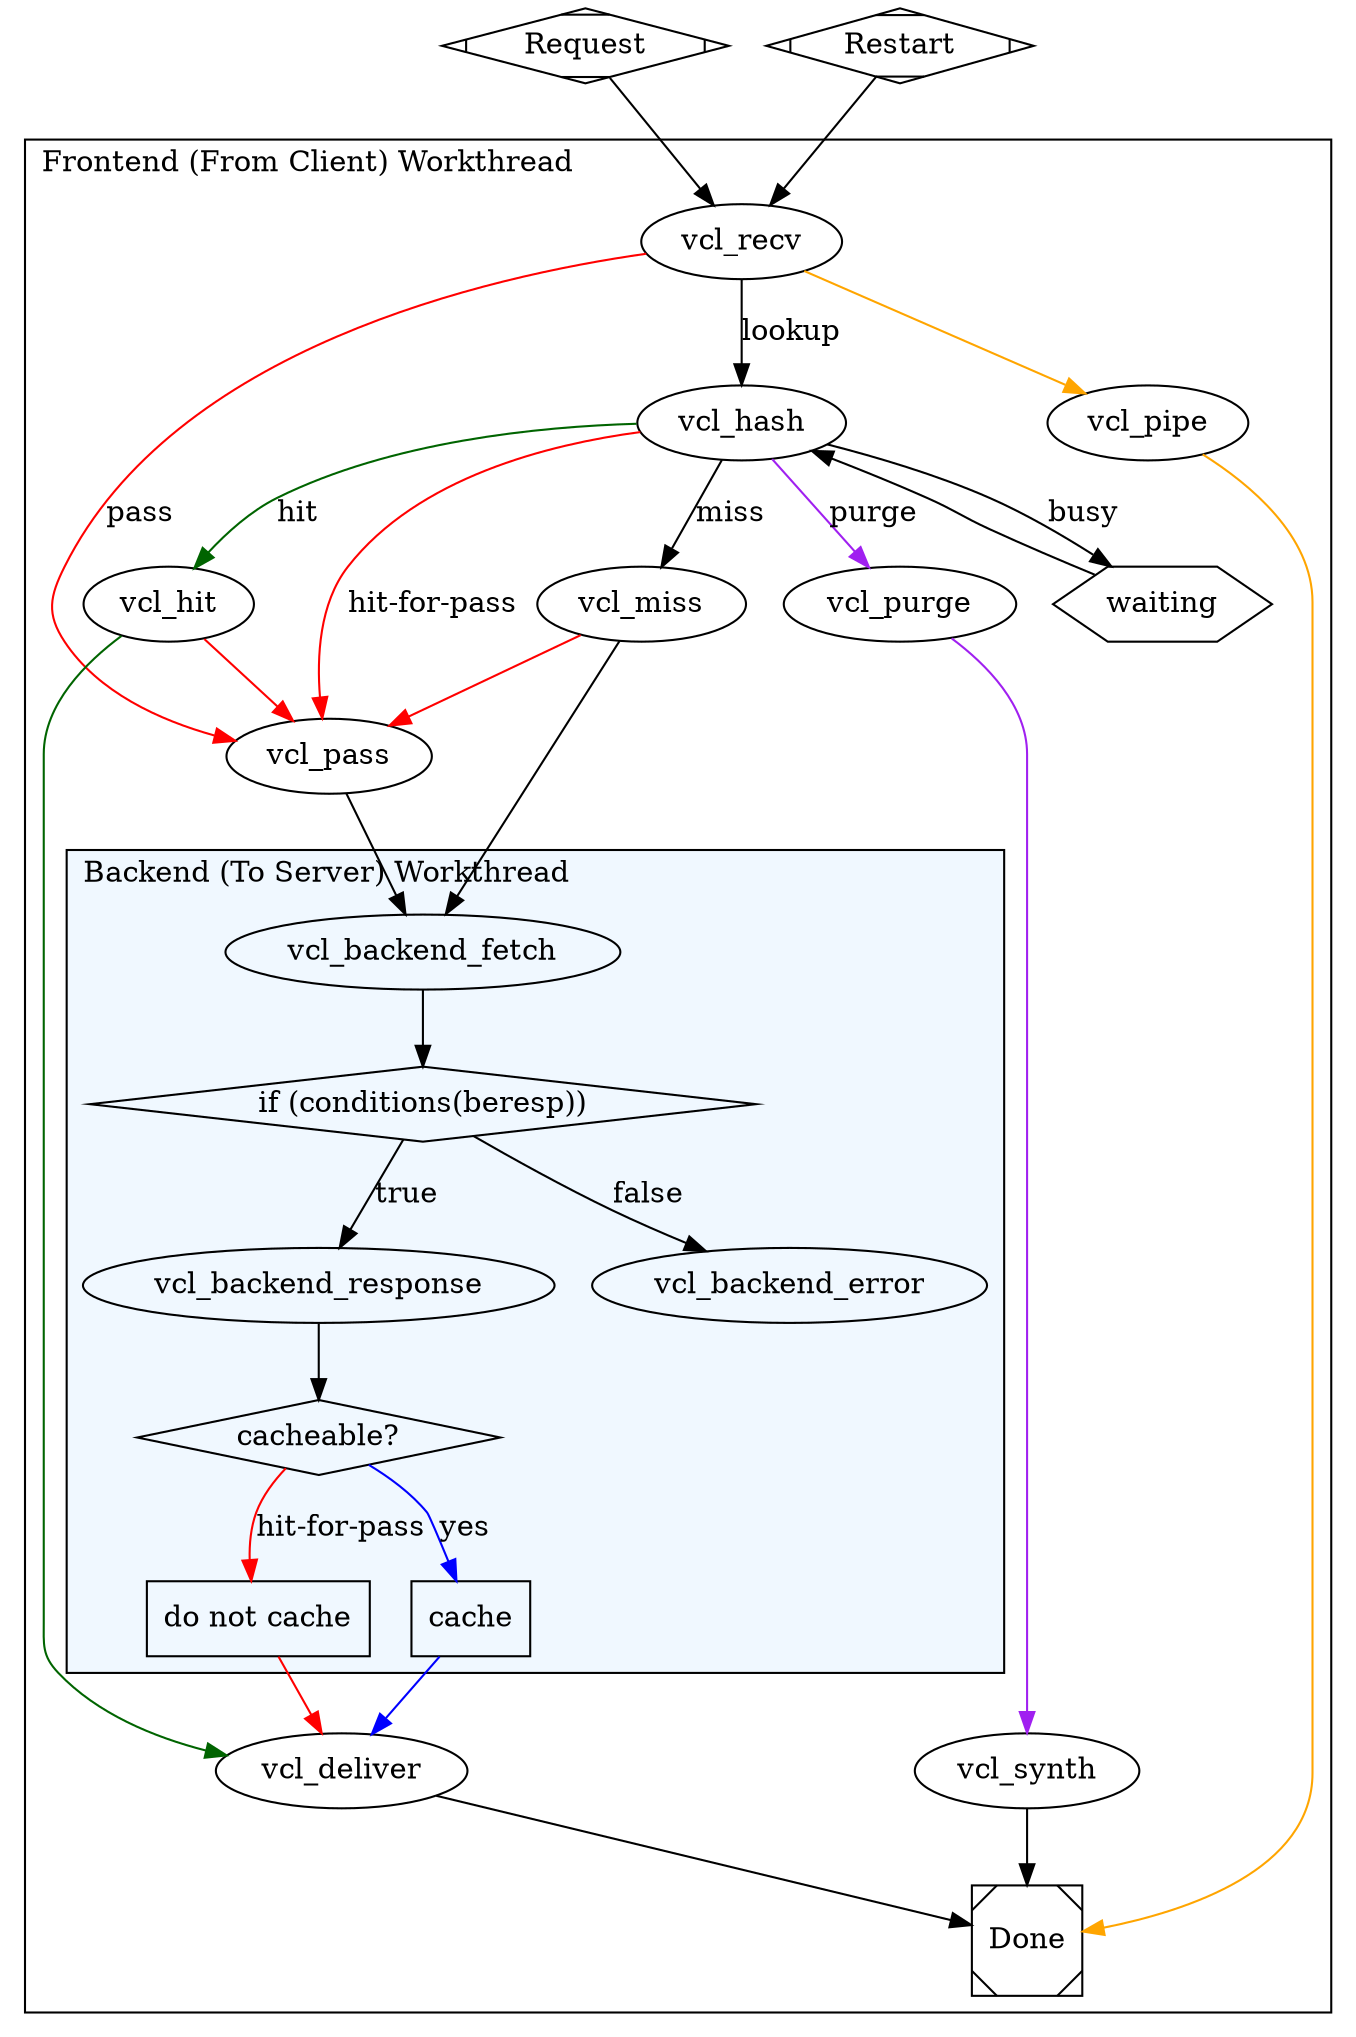 digraph varnishfsm{
	labeljust=l;
	Request[shape=Mdiamond];
	restart1[shape=Mdiamond,label="Restart"];
	Request -> vcl_recv;
	restart1 -> vcl_recv;
	subgraph clusterfrontend{
		
		{
			rank=same;
			vcl_deliver;
			vcl_synth;
		};
		{
	                rank=same;
			vcl_hit;
			vcl_miss;
			vcl_purge;
			// vcl_pass;
		}
		label="Frontend (From Client) Workthread";
		
		vcl_recv -> vcl_hash [label="lookup"]
		//vcl_recv -> vcl_hash [label="purge",color=purple];
		vcl_recv -> vcl_pipe[color=orange];
		vcl_recv -> vcl_pass[label="pass" color=red];
		vcl_pipe -> Done[color=orange];
		vcl_hash -> vcl_hit[label="hit",color=darkgreen];
		vcl_hash -> vcl_miss [label="miss"];
		vcl_hash -> vcl_pass [label="hit-for-pass",color=red];
		waiting[shape=hexagon];
		vcl_hash -> waiting [label="busy"];
		vcl_hash -> vcl_purge [label="purge",color=purple];
		vcl_purge -> vcl_synth[color=purple];
		// restart2[shape=Mdiamond,label="Restart"];
		// vcl_purge -> restart2;
		vcl_hit -> vcl_deliver[color=darkgreen];
		// vcl_hit -> vcl_miss;
		vcl_hit -> vcl_pass[color=red];
		vcl_miss -> vcl_backend_fetch;
		waiting -> vcl_hash;
		vcl_pass -> vcl_backend_fetch;
		vcl_miss -> vcl_pass[color=red];
		
		subgraph clusterbackend {
			bgcolor=aliceblue
			label="Backend (To Server) Workthread";
			decision1 [shape=diamond,label="if (conditions(beresp))"];
			vcl_backend_fetch -> decision1;
			decision1 -> vcl_backend_response [label="true"];
			decision1 -> vcl_backend_error [label="false"];
			decision4[shape=diamond,label="cacheable?"];
			cache[shape=box,label="cache"];
			nocache[shape=box,label="do not cache"];
			vcl_backend_response -> decision4;
			decision4 -> cache [label="yes",color=blue];
			decision4 -> nocache [label="hit-for-pass",color=red];
			
			// decision3 [shape=diamond];
			// vcl_backend_response -> decision3[label="retry"];
			// vcl_backend_error -> decision2 [label="retry"];
		}
		// vcl_backend_fetch -> vcl_synth [label="abandon"];
		// vcl_backend_response -> vcl_synth [label="abandon"];
		// retry1[shape=plaintext,label="retry"] 
		// decision2 [shape=diamond];
		// decision2 -> vcl_synth [label=">max"];
		// retry2[shape=plaintext,label="retry"]
		// decision2 -> retry1 [label="<=max"];
		// decision3 -> retry2 [label="<=max"];
		// decision3 -> vcl_synth [label=">max"];
		// vcl_backend_error -> vcl_deliver;
		//vcl_backend_error -> vcl_synth;
		
		cache -> vcl_deliver[color=blue];
		nocache -> vcl_deliver[color=red];
	}
	Done[shape=Msquare];
	vcl_deliver -> Done;
	vcl_synth -> Done;
	
}
